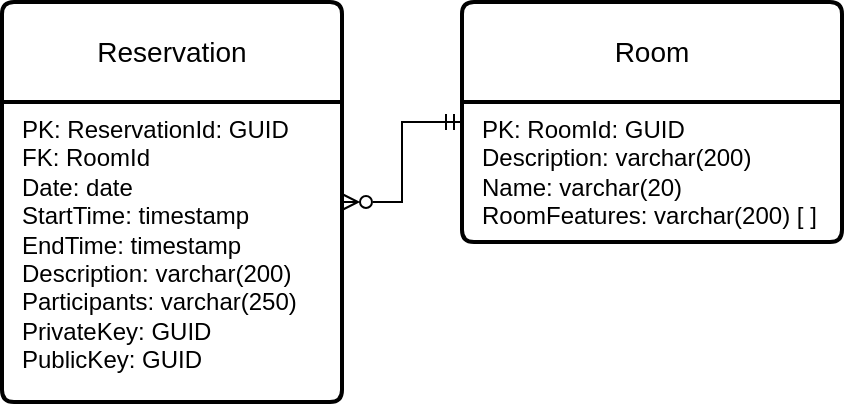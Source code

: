 <mxfile version="27.0.9">
  <diagram name="Page-1" id="Erk2RU3rJCYbon8p4DJA">
    <mxGraphModel dx="946" dy="572" grid="1" gridSize="10" guides="1" tooltips="1" connect="1" arrows="1" fold="1" page="1" pageScale="1" pageWidth="827" pageHeight="1169" math="0" shadow="0">
      <root>
        <mxCell id="0" />
        <mxCell id="1" parent="0" />
        <mxCell id="GgyEGqdb_7W6CA0Dtas7-1" value="Reservation" style="swimlane;childLayout=stackLayout;horizontal=1;startSize=50;horizontalStack=0;rounded=1;fontSize=14;fontStyle=0;strokeWidth=2;resizeParent=0;resizeLast=1;shadow=0;dashed=0;align=center;arcSize=4;whiteSpace=wrap;html=1;" parent="1" vertex="1">
          <mxGeometry x="40" y="40" width="170" height="200" as="geometry">
            <mxRectangle x="160" y="80" width="110" height="50" as="alternateBounds" />
          </mxGeometry>
        </mxCell>
        <mxCell id="GgyEGqdb_7W6CA0Dtas7-2" value="&lt;p style=&quot;margin: 0px 0px 0px 4px;&quot;&gt;PK: ReservationId: GUID&lt;/p&gt;&lt;p style=&quot;margin: 0px 0px 0px 4px;&quot;&gt;FK: RoomId&lt;/p&gt;&lt;p style=&quot;margin: 0px 0px 0px 4px;&quot;&gt;&lt;span style=&quot;background-color: transparent; color: light-dark(rgb(0, 0, 0), rgb(255, 255, 255));&quot;&gt;Date: date&lt;/span&gt;&lt;/p&gt;&lt;p style=&quot;margin: 0px 0px 0px 4px;&quot;&gt;StartTime: timestamp&lt;/p&gt;&lt;p style=&quot;margin: 0px 0px 0px 4px;&quot;&gt;EndTime: timestamp&lt;/p&gt;&lt;p style=&quot;margin: 0px 0px 0px 4px;&quot;&gt;Description: varchar(200)&lt;/p&gt;&lt;p style=&quot;margin: 0px 0px 0px 4px;&quot;&gt;Participants:&amp;nbsp;&lt;span style=&quot;background-color: transparent; color: light-dark(rgb(0, 0, 0), rgb(255, 255, 255));&quot;&gt;varchar(250)&lt;/span&gt;&lt;/p&gt;&lt;p style=&quot;margin: 0px 0px 0px 4px;&quot;&gt;&lt;span style=&quot;background-color: transparent; color: light-dark(rgb(0, 0, 0), rgb(255, 255, 255));&quot;&gt;PrivateKey: GUID&lt;/span&gt;&lt;/p&gt;&lt;p style=&quot;margin: 0px 0px 0px 4px;&quot;&gt;&lt;span style=&quot;background-color: transparent; color: light-dark(rgb(0, 0, 0), rgb(255, 255, 255));&quot;&gt;PublicKey: GUID&lt;/span&gt;&lt;/p&gt;" style="align=left;strokeColor=none;fillColor=none;spacingLeft=4;spacingRight=4;fontSize=12;verticalAlign=top;resizable=0;rotatable=0;part=1;html=1;whiteSpace=wrap;" parent="GgyEGqdb_7W6CA0Dtas7-1" vertex="1">
          <mxGeometry y="50" width="170" height="150" as="geometry" />
        </mxCell>
        <mxCell id="GgyEGqdb_7W6CA0Dtas7-6" style="edgeStyle=orthogonalEdgeStyle;rounded=0;orthogonalLoop=1;jettySize=auto;html=1;startArrow=ERmandOne;startFill=0;endArrow=ERzeroToMany;endFill=0;" parent="1" source="GgyEGqdb_7W6CA0Dtas7-4" target="GgyEGqdb_7W6CA0Dtas7-1" edge="1">
          <mxGeometry relative="1" as="geometry" />
        </mxCell>
        <mxCell id="GgyEGqdb_7W6CA0Dtas7-4" value="Room" style="swimlane;childLayout=stackLayout;horizontal=1;startSize=50;horizontalStack=0;rounded=1;fontSize=14;fontStyle=0;strokeWidth=2;resizeParent=0;resizeLast=1;shadow=0;dashed=0;align=center;arcSize=4;whiteSpace=wrap;html=1;" parent="1" vertex="1">
          <mxGeometry x="270" y="40" width="190" height="120" as="geometry">
            <mxRectangle x="160" y="80" width="110" height="50" as="alternateBounds" />
          </mxGeometry>
        </mxCell>
        <mxCell id="GgyEGqdb_7W6CA0Dtas7-5" value="&lt;p style=&quot;margin: 0px 0px 0px 4px;&quot;&gt;PK: RoomId: GUID&lt;/p&gt;&lt;p style=&quot;margin: 0px 0px 0px 4px;&quot;&gt;Description: varchar(200)&lt;/p&gt;&lt;p style=&quot;margin: 0px 0px 0px 4px;&quot;&gt;Name: varchar(20)&lt;/p&gt;&lt;p style=&quot;margin: 0px 0px 0px 4px;&quot;&gt;RoomFeatures: varchar(200) [ ]&lt;/p&gt;&lt;p style=&quot;margin: 0px 0px 0px 4px;&quot;&gt;&lt;br&gt;&lt;/p&gt;" style="align=left;strokeColor=none;fillColor=none;spacingLeft=4;spacingRight=4;fontSize=12;verticalAlign=top;resizable=0;rotatable=0;part=1;html=1;whiteSpace=wrap;" parent="GgyEGqdb_7W6CA0Dtas7-4" vertex="1">
          <mxGeometry y="50" width="190" height="70" as="geometry" />
        </mxCell>
      </root>
    </mxGraphModel>
  </diagram>
</mxfile>
